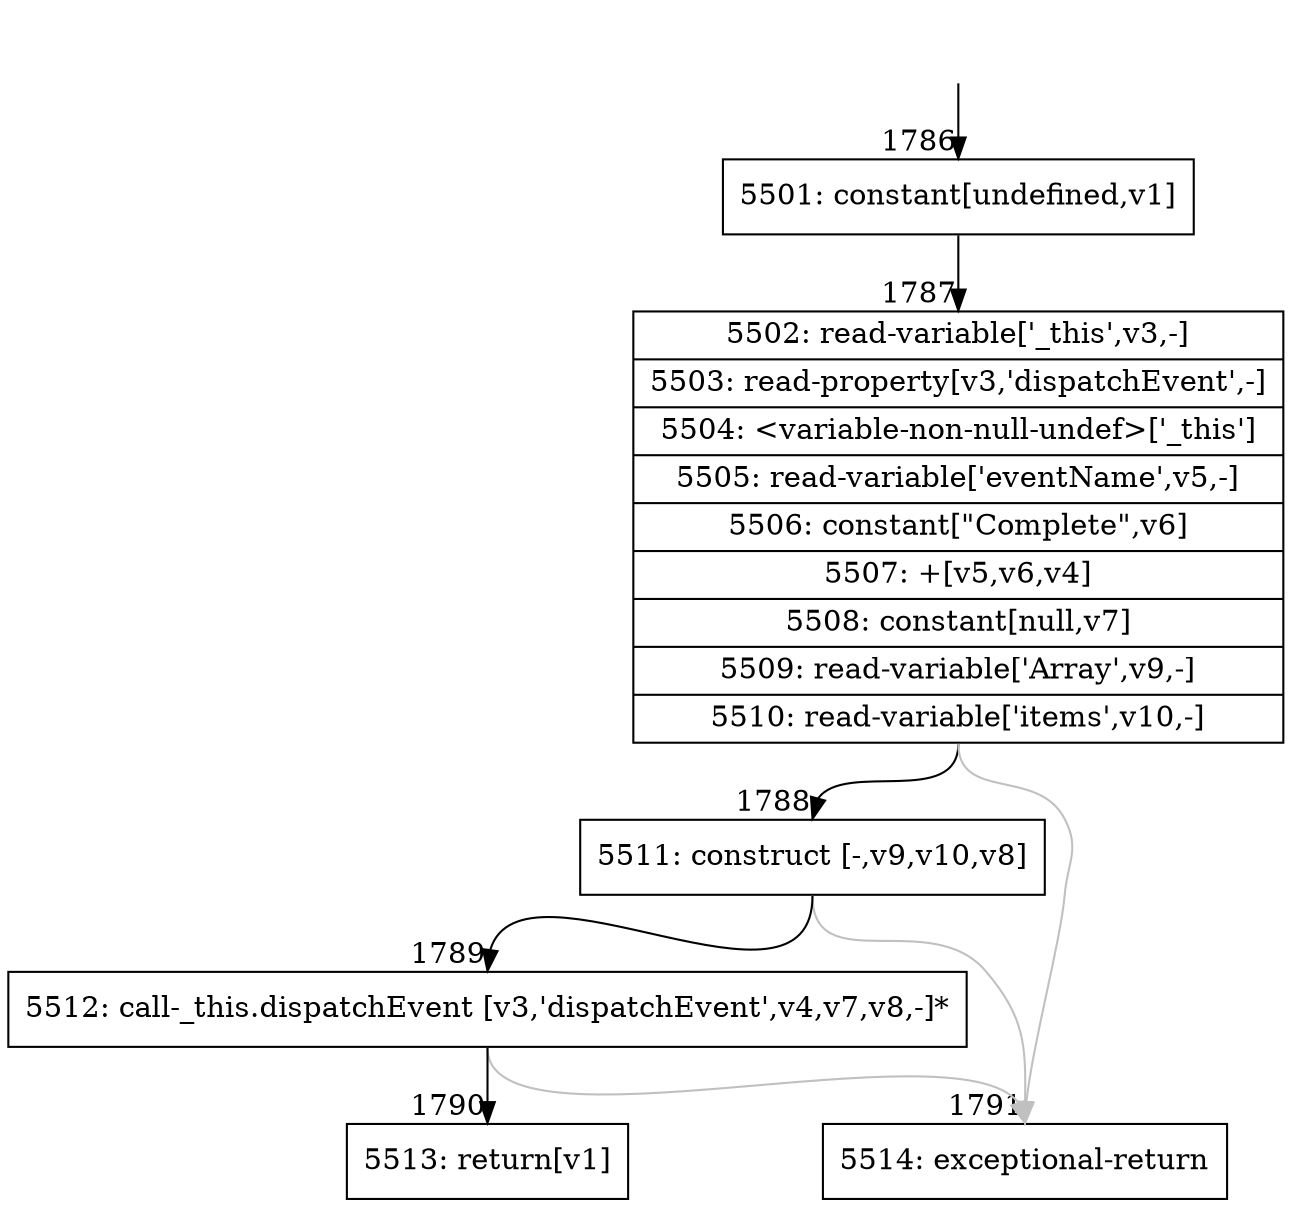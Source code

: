 digraph {
rankdir="TD"
BB_entry163[shape=none,label=""];
BB_entry163 -> BB1786 [tailport=s, headport=n, headlabel="    1786"]
BB1786 [shape=record label="{5501: constant[undefined,v1]}" ] 
BB1786 -> BB1787 [tailport=s, headport=n, headlabel="      1787"]
BB1787 [shape=record label="{5502: read-variable['_this',v3,-]|5503: read-property[v3,'dispatchEvent',-]|5504: \<variable-non-null-undef\>['_this']|5505: read-variable['eventName',v5,-]|5506: constant[\"Complete\",v6]|5507: +[v5,v6,v4]|5508: constant[null,v7]|5509: read-variable['Array',v9,-]|5510: read-variable['items',v10,-]}" ] 
BB1787 -> BB1788 [tailport=s, headport=n, headlabel="      1788"]
BB1787 -> BB1791 [tailport=s, headport=n, color=gray, headlabel="      1791"]
BB1788 [shape=record label="{5511: construct [-,v9,v10,v8]}" ] 
BB1788 -> BB1789 [tailport=s, headport=n, headlabel="      1789"]
BB1788 -> BB1791 [tailport=s, headport=n, color=gray]
BB1789 [shape=record label="{5512: call-_this.dispatchEvent [v3,'dispatchEvent',v4,v7,v8,-]*}" ] 
BB1789 -> BB1790 [tailport=s, headport=n, headlabel="      1790"]
BB1789 -> BB1791 [tailport=s, headport=n, color=gray]
BB1790 [shape=record label="{5513: return[v1]}" ] 
BB1791 [shape=record label="{5514: exceptional-return}" ] 
//#$~ 2477
}
